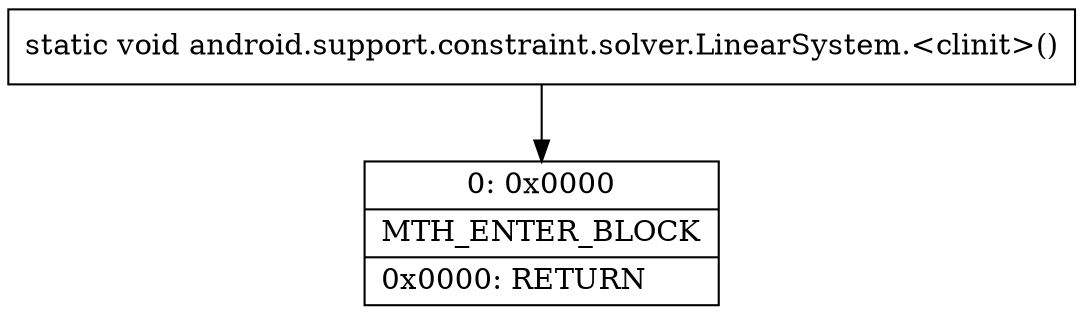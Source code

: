 digraph "CFG forandroid.support.constraint.solver.LinearSystem.\<clinit\>()V" {
Node_0 [shape=record,label="{0\:\ 0x0000|MTH_ENTER_BLOCK\l|0x0000: RETURN   \l}"];
MethodNode[shape=record,label="{static void android.support.constraint.solver.LinearSystem.\<clinit\>() }"];
MethodNode -> Node_0;
}

